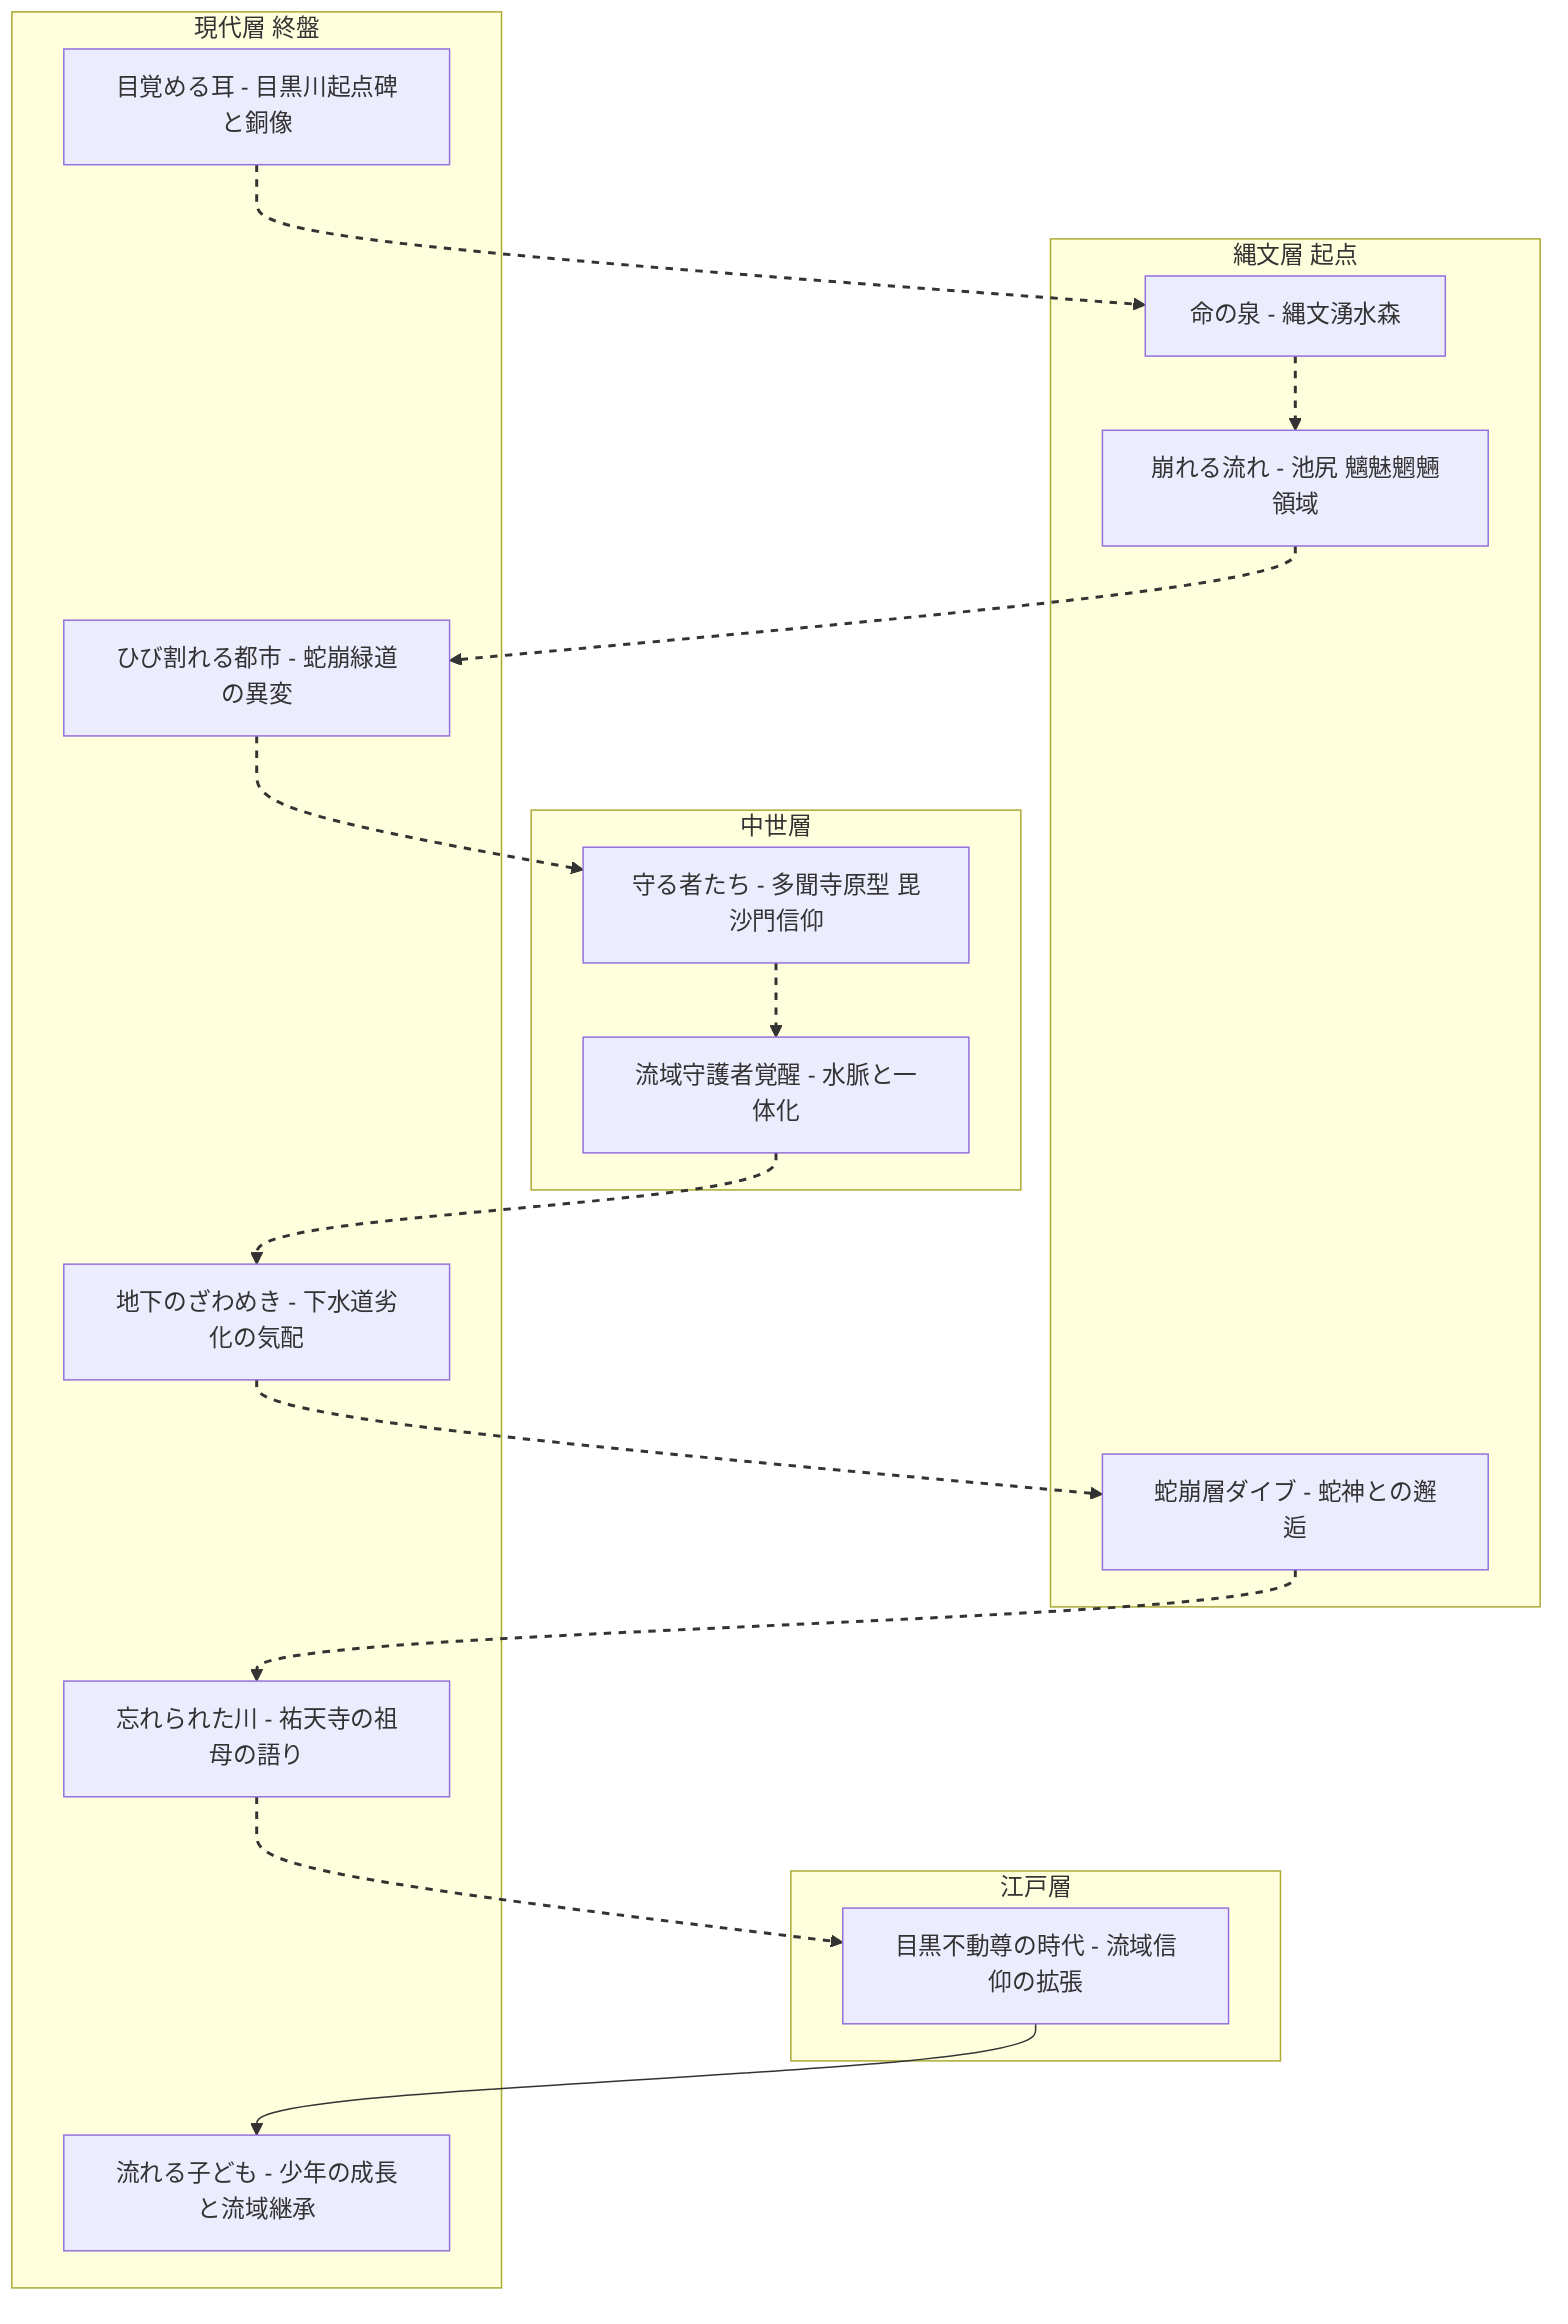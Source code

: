 flowchart TB
  subgraph 縄文層 起点
    A1[命の泉 - 縄文湧水森]
    A2[崩れる流れ - 池尻 魑魅魍魎領域]
    A3[蛇崩層ダイブ - 蛇神との邂逅]
  end

  subgraph 中世層
    B1[守る者たち - 多聞寺原型 毘沙門信仰]
    B2[流域守護者覚醒 - 水脈と一体化]
  end

  subgraph 江戸層
    C1[目黒不動尊の時代 - 流域信仰の拡張]
  end

  subgraph 現代層 終盤
    D1[目覚める耳 - 目黒川起点碑と銅像]
    D2[ひび割れる都市 - 蛇崩緑道の異変]
    D3[地下のざわめき - 下水道劣化の気配]
    D4[忘れられた川 - 祐天寺の祖母の語り]
    D5[流れる子ども - 少年の成長と流域継承]
  end

  %% 流れ
  D1 --> A1
  A1 --> A2
  A2 --> D2
  D2 --> B1
  B1 --> B2
  B2 --> D3
  D3 --> A3
  A3 --> D4
  D4 --> C1
  C1 --> D5

  %% スタイル補助
  classDef flowline stroke:#555,stroke-width:2px;
  linkStyle 0,1,2,3,4,5,6,7,8 stroke-width:2px,stroke-dasharray:5 5